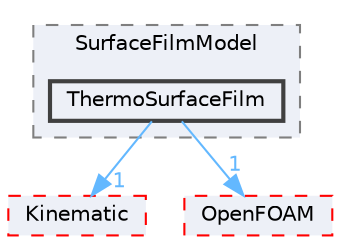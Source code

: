 digraph "src/lagrangian/intermediate/submodels/Thermodynamic/SurfaceFilmModel/ThermoSurfaceFilm"
{
 // LATEX_PDF_SIZE
  bgcolor="transparent";
  edge [fontname=Helvetica,fontsize=10,labelfontname=Helvetica,labelfontsize=10];
  node [fontname=Helvetica,fontsize=10,shape=box,height=0.2,width=0.4];
  compound=true
  subgraph clusterdir_685b5eb119739f2702439e0c19587c12 {
    graph [ bgcolor="#edf0f7", pencolor="grey50", label="SurfaceFilmModel", fontname=Helvetica,fontsize=10 style="filled,dashed", URL="dir_685b5eb119739f2702439e0c19587c12.html",tooltip=""]
  dir_e702093de7f866a24284add8fc479d1e [label="ThermoSurfaceFilm", fillcolor="#edf0f7", color="grey25", style="filled,bold", URL="dir_e702093de7f866a24284add8fc479d1e.html",tooltip=""];
  }
  dir_280ce042c33ce1e00a1fb89491254772 [label="Kinematic", fillcolor="#edf0f7", color="red", style="filled,dashed", URL="dir_280ce042c33ce1e00a1fb89491254772.html",tooltip=""];
  dir_c5473ff19b20e6ec4dfe5c310b3778a8 [label="OpenFOAM", fillcolor="#edf0f7", color="red", style="filled,dashed", URL="dir_c5473ff19b20e6ec4dfe5c310b3778a8.html",tooltip=""];
  dir_e702093de7f866a24284add8fc479d1e->dir_280ce042c33ce1e00a1fb89491254772 [headlabel="1", labeldistance=1.5 headhref="dir_004028_002016.html" href="dir_004028_002016.html" color="steelblue1" fontcolor="steelblue1"];
  dir_e702093de7f866a24284add8fc479d1e->dir_c5473ff19b20e6ec4dfe5c310b3778a8 [headlabel="1", labeldistance=1.5 headhref="dir_004028_002695.html" href="dir_004028_002695.html" color="steelblue1" fontcolor="steelblue1"];
}
